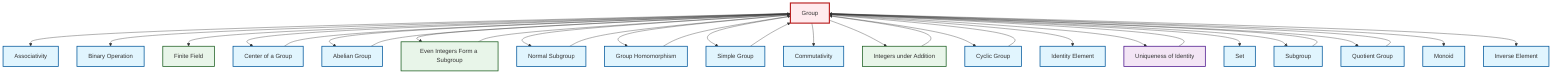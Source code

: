 graph TD
    classDef definition fill:#e1f5fe,stroke:#01579b,stroke-width:2px
    classDef theorem fill:#f3e5f5,stroke:#4a148c,stroke-width:2px
    classDef axiom fill:#fff3e0,stroke:#e65100,stroke-width:2px
    classDef example fill:#e8f5e9,stroke:#1b5e20,stroke-width:2px
    classDef current fill:#ffebee,stroke:#b71c1c,stroke-width:3px
    def-group["Group"]:::definition
    def-subgroup["Subgroup"]:::definition
    def-monoid["Monoid"]:::definition
    def-center-of-group["Center of a Group"]:::definition
    def-quotient-group["Quotient Group"]:::definition
    def-associativity["Associativity"]:::definition
    def-normal-subgroup["Normal Subgroup"]:::definition
    def-binary-operation["Binary Operation"]:::definition
    thm-unique-identity["Uniqueness of Identity"]:::theorem
    ex-finite-field["Finite Field"]:::example
    def-identity-element["Identity Element"]:::definition
    ex-even-integers-subgroup["Even Integers Form a Subgroup"]:::example
    def-commutativity["Commutativity"]:::definition
    def-set["Set"]:::definition
    def-abelian-group["Abelian Group"]:::definition
    def-cyclic-group["Cyclic Group"]:::definition
    ex-integers-addition["Integers under Addition"]:::example
    def-simple-group["Simple Group"]:::definition
    def-inverse-element["Inverse Element"]:::definition
    def-homomorphism["Group Homomorphism"]:::definition
    def-group --> def-associativity
    def-abelian-group --> def-group
    def-group --> def-binary-operation
    def-simple-group --> def-group
    def-group --> ex-finite-field
    def-quotient-group --> def-group
    def-group --> def-center-of-group
    def-group --> def-abelian-group
    ex-even-integers-subgroup --> def-group
    def-group --> ex-even-integers-subgroup
    def-group --> def-normal-subgroup
    def-group --> def-homomorphism
    def-subgroup --> def-group
    def-group --> def-simple-group
    def-group --> def-commutativity
    ex-integers-addition --> def-group
    def-group --> ex-integers-addition
    def-group --> def-cyclic-group
    thm-unique-identity --> def-group
    def-group --> def-identity-element
    def-group --> thm-unique-identity
    def-cyclic-group --> def-group
    def-group --> def-set
    def-group --> def-subgroup
    def-normal-subgroup --> def-group
    def-homomorphism --> def-group
    def-center-of-group --> def-group
    def-group --> def-quotient-group
    def-group --> def-monoid
    def-group --> def-inverse-element
    class def-group current
